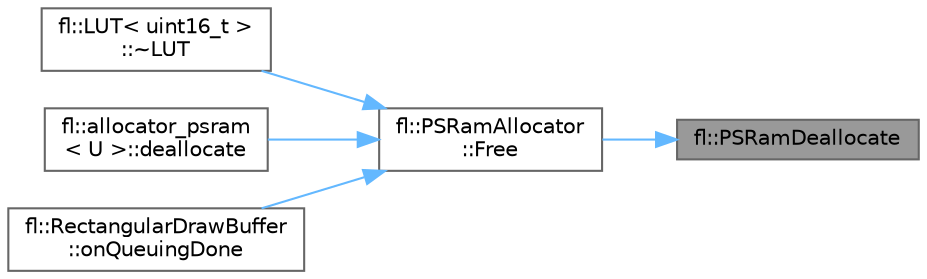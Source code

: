 digraph "fl::PSRamDeallocate"
{
 // INTERACTIVE_SVG=YES
 // LATEX_PDF_SIZE
  bgcolor="transparent";
  edge [fontname=Helvetica,fontsize=10,labelfontname=Helvetica,labelfontsize=10];
  node [fontname=Helvetica,fontsize=10,shape=box,height=0.2,width=0.4];
  rankdir="RL";
  Node1 [id="Node000001",label="fl::PSRamDeallocate",height=0.2,width=0.4,color="gray40", fillcolor="grey60", style="filled", fontcolor="black",tooltip=" "];
  Node1 -> Node2 [id="edge1_Node000001_Node000002",dir="back",color="steelblue1",style="solid",tooltip=" "];
  Node2 [id="Node000002",label="fl::PSRamAllocator\l::Free",height=0.2,width=0.4,color="grey40", fillcolor="white", style="filled",URL="$d8/d2b/classfl_1_1_p_s_ram_allocator_aa490cf21dead05d3f4f8bfebc3fcf5ae.html#aa490cf21dead05d3f4f8bfebc3fcf5ae",tooltip=" "];
  Node2 -> Node3 [id="edge2_Node000002_Node000003",dir="back",color="steelblue1",style="solid",tooltip=" "];
  Node3 [id="Node000003",label="fl::LUT\< uint16_t \>\l::~LUT",height=0.2,width=0.4,color="grey40", fillcolor="white", style="filled",URL="$d6/d18/classfl_1_1_l_u_t_ac845458cfe51b251e8931fb72b671e6a.html#ac845458cfe51b251e8931fb72b671e6a",tooltip=" "];
  Node2 -> Node4 [id="edge3_Node000002_Node000004",dir="back",color="steelblue1",style="solid",tooltip=" "];
  Node4 [id="Node000004",label="fl::allocator_psram\l\< U \>::deallocate",height=0.2,width=0.4,color="grey40", fillcolor="white", style="filled",URL="$d3/df2/classfl_1_1allocator__psram_a24200ed0f1a473f9deb1d654a7f0405e.html#a24200ed0f1a473f9deb1d654a7f0405e",tooltip=" "];
  Node2 -> Node5 [id="edge4_Node000002_Node000005",dir="back",color="steelblue1",style="solid",tooltip=" "];
  Node5 [id="Node000005",label="fl::RectangularDrawBuffer\l::onQueuingDone",height=0.2,width=0.4,color="grey40", fillcolor="white", style="filled",URL="$de/d10/classfl_1_1_rectangular_draw_buffer_a793464dde6e4e1a324ab46973615345c.html#a793464dde6e4e1a324ab46973615345c",tooltip=" "];
}
